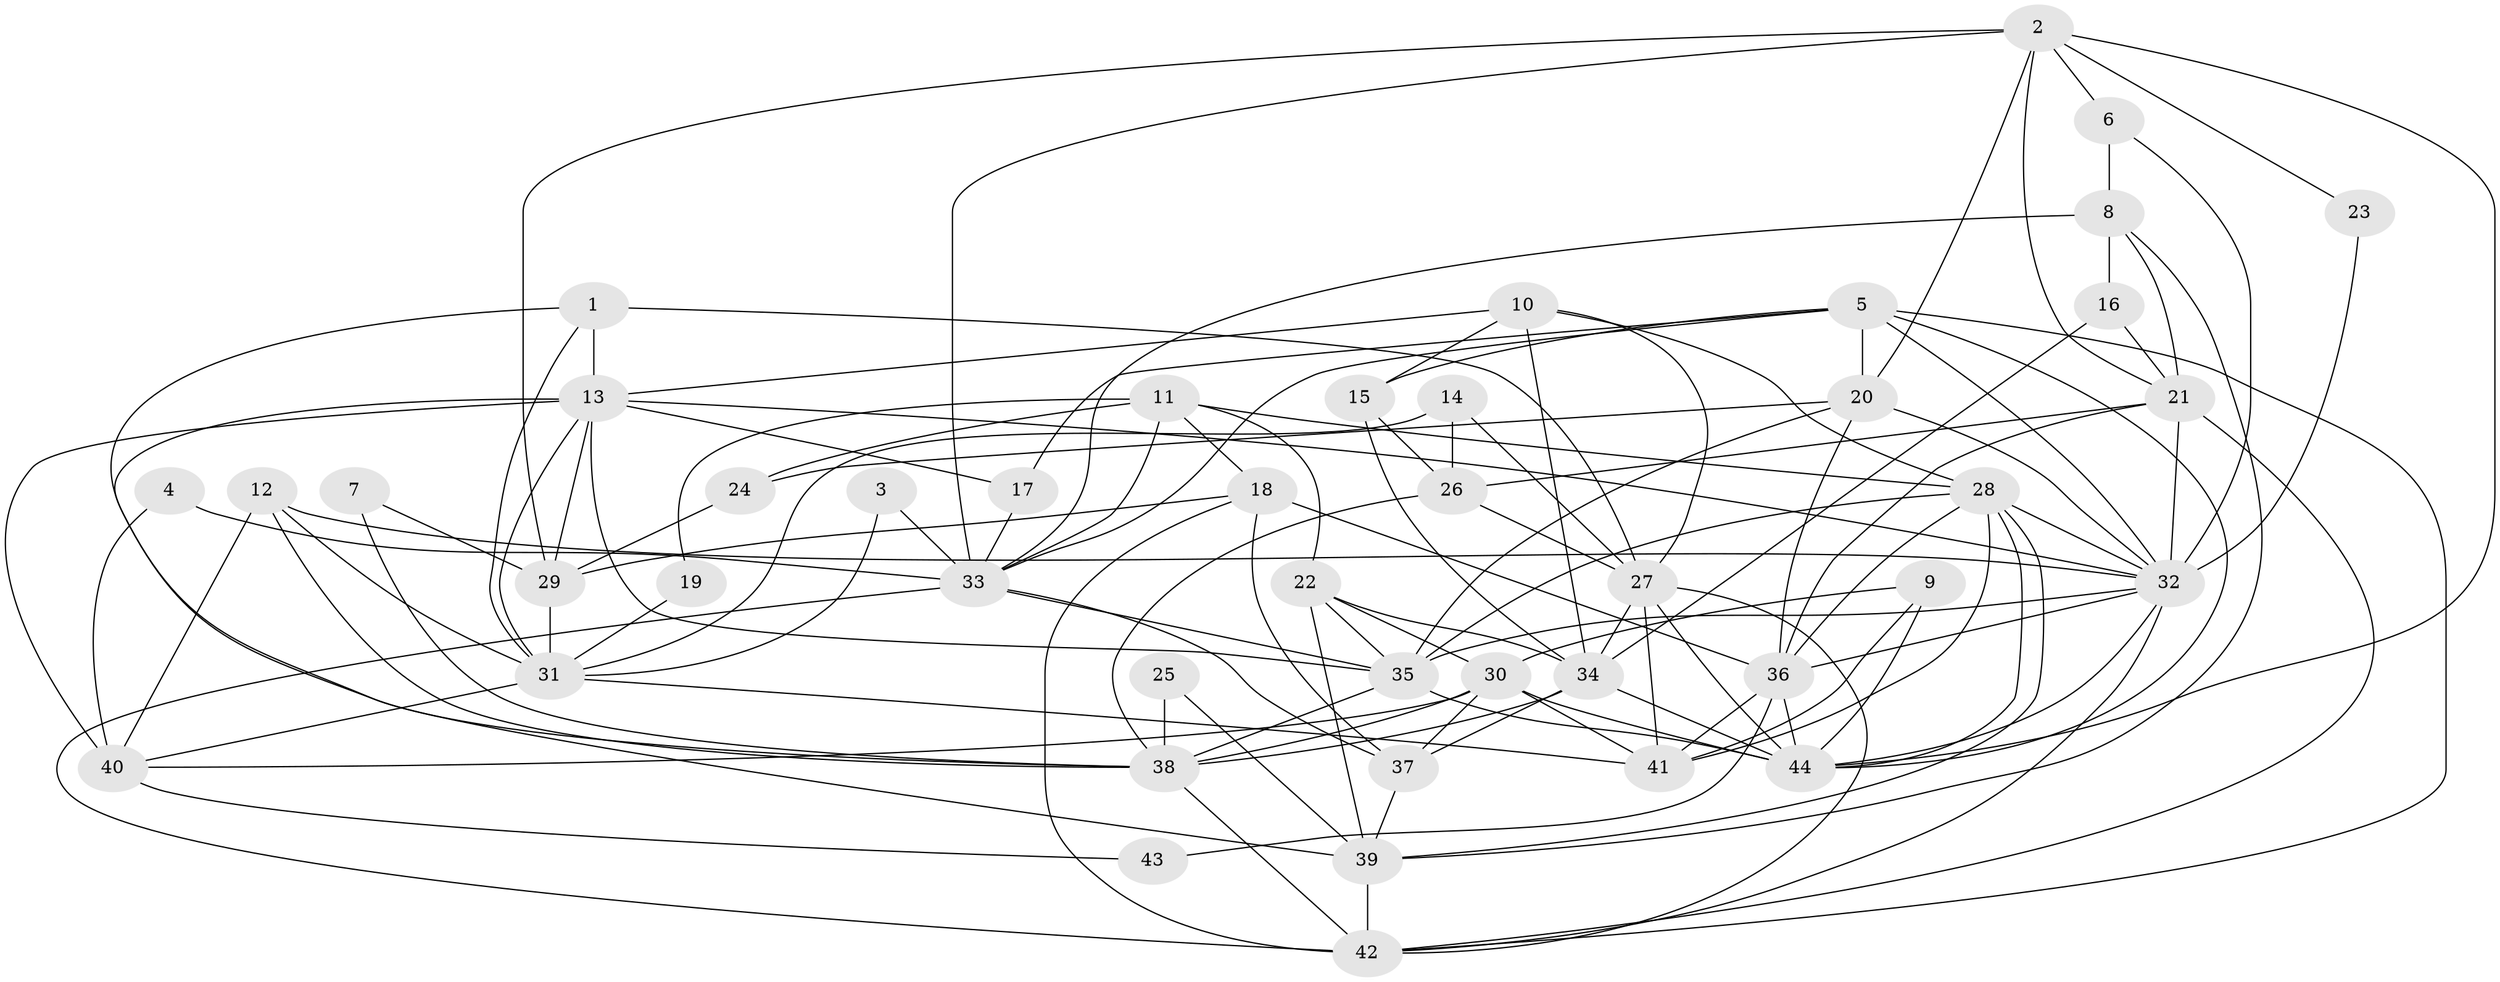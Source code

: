 // original degree distribution, {2: 0.17045454545454544, 6: 0.09090909090909091, 5: 0.22727272727272727, 4: 0.25, 3: 0.2159090909090909, 7: 0.03409090909090909, 8: 0.011363636363636364}
// Generated by graph-tools (version 1.1) at 2025/26/03/09/25 03:26:22]
// undirected, 44 vertices, 123 edges
graph export_dot {
graph [start="1"]
  node [color=gray90,style=filled];
  1;
  2;
  3;
  4;
  5;
  6;
  7;
  8;
  9;
  10;
  11;
  12;
  13;
  14;
  15;
  16;
  17;
  18;
  19;
  20;
  21;
  22;
  23;
  24;
  25;
  26;
  27;
  28;
  29;
  30;
  31;
  32;
  33;
  34;
  35;
  36;
  37;
  38;
  39;
  40;
  41;
  42;
  43;
  44;
  1 -- 13 [weight=1.0];
  1 -- 27 [weight=1.0];
  1 -- 31 [weight=1.0];
  1 -- 39 [weight=1.0];
  2 -- 6 [weight=1.0];
  2 -- 20 [weight=1.0];
  2 -- 21 [weight=1.0];
  2 -- 23 [weight=1.0];
  2 -- 29 [weight=1.0];
  2 -- 33 [weight=1.0];
  2 -- 44 [weight=1.0];
  3 -- 31 [weight=1.0];
  3 -- 33 [weight=1.0];
  4 -- 33 [weight=2.0];
  4 -- 40 [weight=1.0];
  5 -- 15 [weight=1.0];
  5 -- 17 [weight=1.0];
  5 -- 20 [weight=1.0];
  5 -- 32 [weight=1.0];
  5 -- 33 [weight=1.0];
  5 -- 42 [weight=1.0];
  5 -- 44 [weight=1.0];
  6 -- 8 [weight=1.0];
  6 -- 32 [weight=1.0];
  7 -- 29 [weight=1.0];
  7 -- 38 [weight=1.0];
  8 -- 16 [weight=1.0];
  8 -- 21 [weight=1.0];
  8 -- 33 [weight=2.0];
  8 -- 39 [weight=1.0];
  9 -- 30 [weight=1.0];
  9 -- 41 [weight=1.0];
  9 -- 44 [weight=1.0];
  10 -- 13 [weight=1.0];
  10 -- 15 [weight=1.0];
  10 -- 27 [weight=1.0];
  10 -- 28 [weight=1.0];
  10 -- 34 [weight=1.0];
  11 -- 18 [weight=1.0];
  11 -- 19 [weight=1.0];
  11 -- 22 [weight=2.0];
  11 -- 24 [weight=1.0];
  11 -- 28 [weight=1.0];
  11 -- 33 [weight=1.0];
  12 -- 31 [weight=1.0];
  12 -- 32 [weight=1.0];
  12 -- 38 [weight=1.0];
  12 -- 40 [weight=1.0];
  13 -- 17 [weight=1.0];
  13 -- 29 [weight=1.0];
  13 -- 31 [weight=1.0];
  13 -- 32 [weight=1.0];
  13 -- 35 [weight=1.0];
  13 -- 38 [weight=1.0];
  13 -- 40 [weight=1.0];
  14 -- 26 [weight=1.0];
  14 -- 27 [weight=1.0];
  14 -- 31 [weight=1.0];
  15 -- 26 [weight=1.0];
  15 -- 34 [weight=1.0];
  16 -- 21 [weight=1.0];
  16 -- 34 [weight=1.0];
  17 -- 33 [weight=1.0];
  18 -- 29 [weight=1.0];
  18 -- 36 [weight=1.0];
  18 -- 37 [weight=1.0];
  18 -- 42 [weight=1.0];
  19 -- 31 [weight=1.0];
  20 -- 24 [weight=1.0];
  20 -- 32 [weight=2.0];
  20 -- 35 [weight=1.0];
  20 -- 36 [weight=1.0];
  21 -- 26 [weight=1.0];
  21 -- 32 [weight=1.0];
  21 -- 36 [weight=1.0];
  21 -- 42 [weight=1.0];
  22 -- 30 [weight=1.0];
  22 -- 34 [weight=1.0];
  22 -- 35 [weight=1.0];
  22 -- 39 [weight=1.0];
  23 -- 32 [weight=1.0];
  24 -- 29 [weight=1.0];
  25 -- 38 [weight=1.0];
  25 -- 39 [weight=1.0];
  26 -- 27 [weight=1.0];
  26 -- 38 [weight=1.0];
  27 -- 34 [weight=1.0];
  27 -- 41 [weight=1.0];
  27 -- 42 [weight=1.0];
  27 -- 44 [weight=1.0];
  28 -- 32 [weight=1.0];
  28 -- 35 [weight=1.0];
  28 -- 36 [weight=1.0];
  28 -- 39 [weight=1.0];
  28 -- 41 [weight=1.0];
  28 -- 44 [weight=1.0];
  29 -- 31 [weight=1.0];
  30 -- 37 [weight=1.0];
  30 -- 38 [weight=1.0];
  30 -- 40 [weight=1.0];
  30 -- 41 [weight=1.0];
  30 -- 44 [weight=1.0];
  31 -- 40 [weight=1.0];
  31 -- 41 [weight=1.0];
  32 -- 35 [weight=1.0];
  32 -- 36 [weight=1.0];
  32 -- 42 [weight=1.0];
  32 -- 44 [weight=1.0];
  33 -- 35 [weight=1.0];
  33 -- 37 [weight=1.0];
  33 -- 42 [weight=2.0];
  34 -- 37 [weight=1.0];
  34 -- 38 [weight=1.0];
  34 -- 44 [weight=2.0];
  35 -- 38 [weight=1.0];
  35 -- 44 [weight=1.0];
  36 -- 41 [weight=1.0];
  36 -- 43 [weight=1.0];
  36 -- 44 [weight=1.0];
  37 -- 39 [weight=1.0];
  38 -- 42 [weight=1.0];
  39 -- 42 [weight=1.0];
  40 -- 43 [weight=1.0];
}

